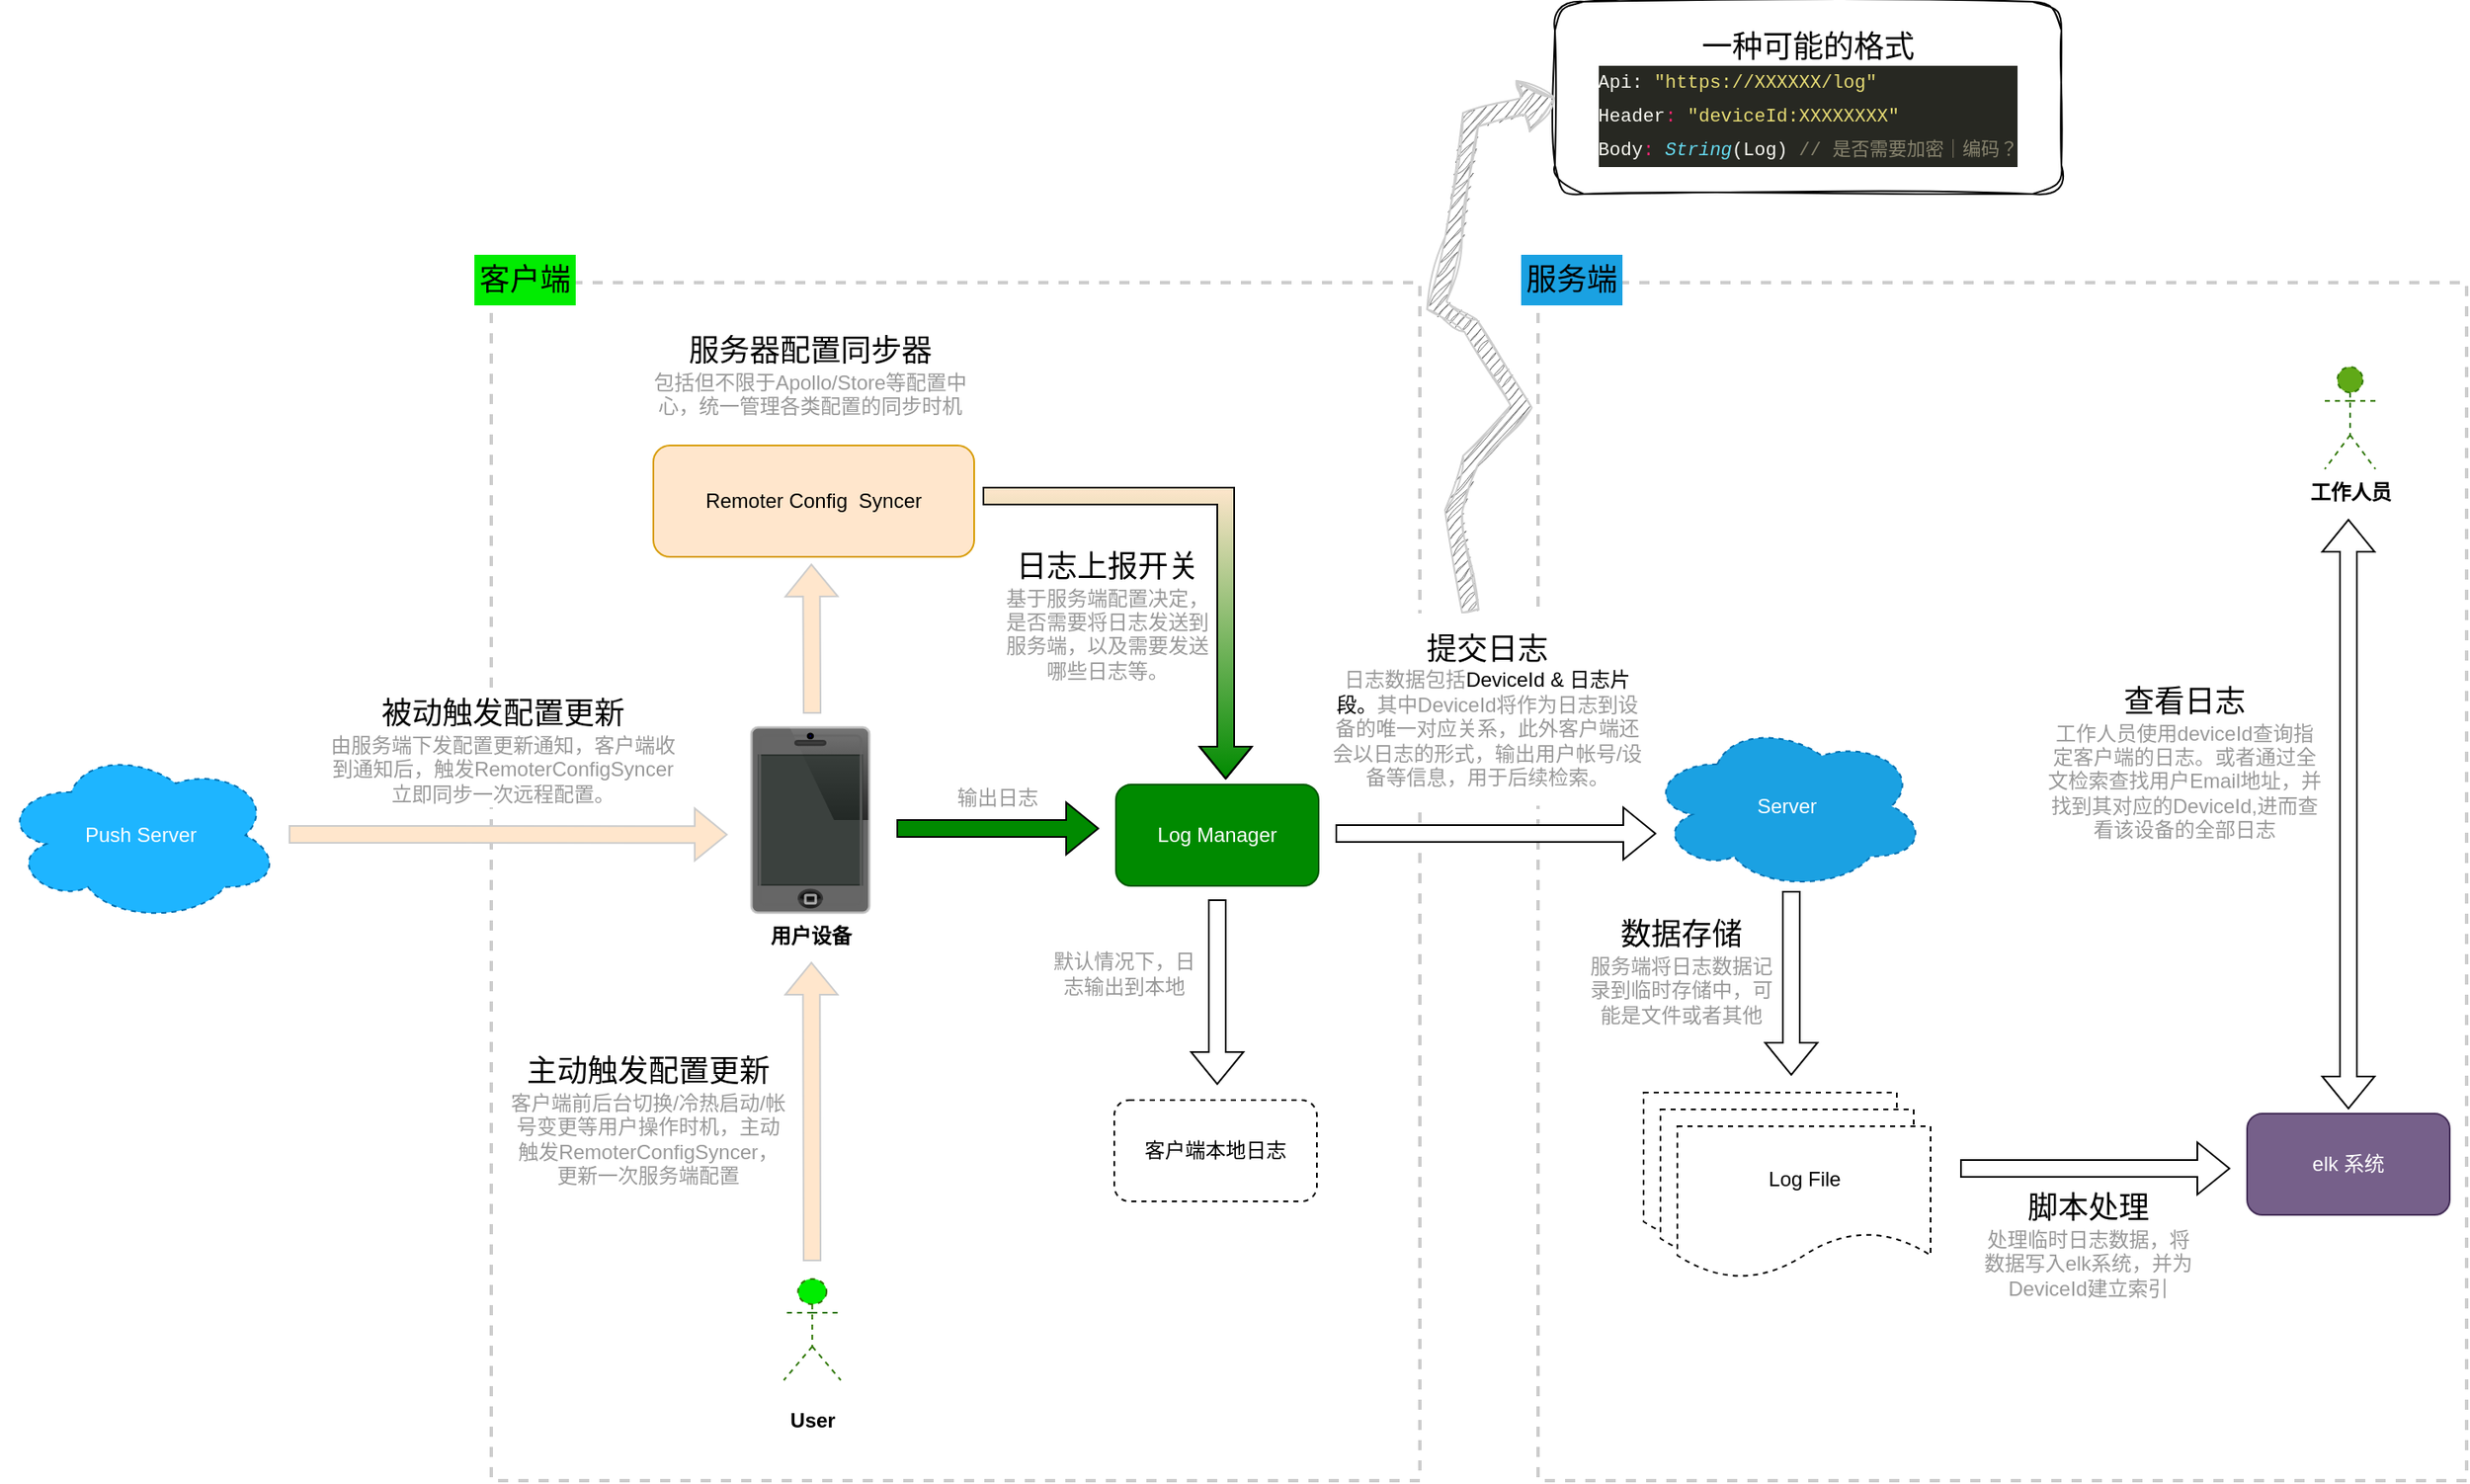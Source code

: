 <mxfile version="20.8.23" type="github">
  <diagram name="第 1 页" id="vMa4NFbPt_UTWD2TFWcF">
    <mxGraphModel dx="1314" dy="793" grid="1" gridSize="10" guides="1" tooltips="1" connect="1" arrows="1" fold="1" page="1" pageScale="1" pageWidth="827" pageHeight="1169" math="0" shadow="0">
      <root>
        <mxCell id="0" />
        <mxCell id="1" parent="0" />
        <mxCell id="hZahq-OuTMDOXiA8Oc48-22" value="" style="rounded=0;whiteSpace=wrap;html=1;fontSize=18;fontColor=#000000;fillColor=none;dashed=1;strokeColor=#808080;opacity=40;strokeWidth=2;" parent="1" vertex="1">
          <mxGeometry x="960" y="196.5" width="550" height="710" as="geometry" />
        </mxCell>
        <mxCell id="hZahq-OuTMDOXiA8Oc48-21" value="" style="rounded=0;whiteSpace=wrap;html=1;fontSize=18;fontColor=#000000;fillColor=none;dashed=1;strokeColor=#808080;opacity=40;strokeWidth=2;" parent="1" vertex="1">
          <mxGeometry x="340" y="196.5" width="550" height="710" as="geometry" />
        </mxCell>
        <mxCell id="3TFgaIHxnkiX9_0JiwJC-1" value="Log Manager" style="rounded=1;whiteSpace=wrap;html=1;fillColor=#008a00;strokeColor=#005700;fontColor=#ffffff;" parent="1" vertex="1">
          <mxGeometry x="710" y="494" width="120" height="60" as="geometry" />
        </mxCell>
        <mxCell id="3TFgaIHxnkiX9_0JiwJC-2" value="&lt;font style=&quot;font-size: 12px;&quot;&gt;Remoter Config&amp;nbsp; Syncer&lt;/font&gt;" style="rounded=1;whiteSpace=wrap;html=1;fillColor=#ffe6cc;strokeColor=#d79b00;" parent="1" vertex="1">
          <mxGeometry x="436" y="293" width="190" height="66" as="geometry" />
        </mxCell>
        <mxCell id="3TFgaIHxnkiX9_0JiwJC-3" value="" style="html=1;verticalAlign=bottom;endArrow=block;rounded=0;fontFamily=Tahoma;fontSize=18;shape=flexArrow;strokeColor=#CCCCCC;fillColor=#ffe6cc;" parent="1" edge="1">
          <mxGeometry x="-0.007" y="10" width="80" relative="1" as="geometry">
            <mxPoint x="220" y="523.5" as="sourcePoint" />
            <mxPoint x="480" y="523.6" as="targetPoint" />
            <mxPoint as="offset" />
          </mxGeometry>
        </mxCell>
        <mxCell id="3TFgaIHxnkiX9_0JiwJC-5" value="" style="html=1;verticalAlign=bottom;endArrow=block;rounded=0;fontFamily=Tahoma;fontSize=18;shape=flexArrow;startArrow=none;strokeColor=#CCCCCC;fillColor=#ffe6cc;" parent="1" edge="1">
          <mxGeometry x="-0.571" width="80" relative="1" as="geometry">
            <mxPoint x="530" y="776.5" as="sourcePoint" />
            <mxPoint x="529.6" y="599" as="targetPoint" />
            <mxPoint as="offset" />
          </mxGeometry>
        </mxCell>
        <mxCell id="3TFgaIHxnkiX9_0JiwJC-8" value="客户端本地日志" style="rounded=1;whiteSpace=wrap;html=1;dashed=1;" parent="1" vertex="1">
          <mxGeometry x="709" y="681" width="120" height="60" as="geometry" />
        </mxCell>
        <mxCell id="3TFgaIHxnkiX9_0JiwJC-9" value="" style="endArrow=classic;html=1;rounded=0;shape=flexArrow;" parent="1" edge="1">
          <mxGeometry width="50" height="50" relative="1" as="geometry">
            <mxPoint x="770" y="562" as="sourcePoint" />
            <mxPoint x="770" y="672" as="targetPoint" />
          </mxGeometry>
        </mxCell>
        <mxCell id="3TFgaIHxnkiX9_0JiwJC-12" value="" style="endArrow=classic;html=1;rounded=0;shape=flexArrow;fillColor=default;" parent="1" edge="1">
          <mxGeometry width="50" height="50" relative="1" as="geometry">
            <mxPoint x="840" y="523" as="sourcePoint" />
            <mxPoint x="1030" y="523" as="targetPoint" />
          </mxGeometry>
        </mxCell>
        <mxCell id="3TFgaIHxnkiX9_0JiwJC-17" value="" style="group" parent="1" vertex="1" connectable="0">
          <mxGeometry x="1022.5" y="676.5" width="170" height="110" as="geometry" />
        </mxCell>
        <mxCell id="3TFgaIHxnkiX9_0JiwJC-14" value="Log File" style="shape=document;whiteSpace=wrap;html=1;boundedLbl=1;rounded=1;dashed=1;" parent="3TFgaIHxnkiX9_0JiwJC-17" vertex="1">
          <mxGeometry width="150" height="90" as="geometry" />
        </mxCell>
        <mxCell id="3TFgaIHxnkiX9_0JiwJC-15" value="Log File" style="shape=document;whiteSpace=wrap;html=1;boundedLbl=1;rounded=1;dashed=1;" parent="3TFgaIHxnkiX9_0JiwJC-17" vertex="1">
          <mxGeometry x="10" y="10" width="150" height="90" as="geometry" />
        </mxCell>
        <mxCell id="3TFgaIHxnkiX9_0JiwJC-16" value="Log File" style="shape=document;whiteSpace=wrap;html=1;boundedLbl=1;rounded=1;dashed=1;" parent="3TFgaIHxnkiX9_0JiwJC-17" vertex="1">
          <mxGeometry x="20" y="20" width="150" height="90" as="geometry" />
        </mxCell>
        <mxCell id="3TFgaIHxnkiX9_0JiwJC-18" value="" style="endArrow=classic;html=1;rounded=0;shape=flexArrow;" parent="1" edge="1">
          <mxGeometry width="50" height="50" relative="1" as="geometry">
            <mxPoint x="1110" y="557" as="sourcePoint" />
            <mxPoint x="1110" y="666.5" as="targetPoint" />
          </mxGeometry>
        </mxCell>
        <mxCell id="3TFgaIHxnkiX9_0JiwJC-19" value="elk 系统" style="rounded=1;whiteSpace=wrap;html=1;fillColor=#76608a;strokeColor=#432D57;fontColor=#ffffff;" parent="1" vertex="1">
          <mxGeometry x="1380" y="689" width="120" height="60" as="geometry" />
        </mxCell>
        <mxCell id="3TFgaIHxnkiX9_0JiwJC-21" value="工作人员" style="shape=umlActor;verticalLabelPosition=bottom;verticalAlign=top;html=1;outlineConnect=0;rounded=1;dashed=1;fillColor=#60a917;strokeColor=#2D7600;fontColor=#000000;fontSize=12;fontStyle=1" parent="1" vertex="1">
          <mxGeometry x="1426" y="246.5" width="30" height="60.5" as="geometry" />
        </mxCell>
        <mxCell id="3TFgaIHxnkiX9_0JiwJC-22" value="" style="endArrow=classic;html=1;rounded=0;shape=flexArrow;startArrow=block;" parent="1" edge="1">
          <mxGeometry width="50" height="50" relative="1" as="geometry">
            <mxPoint x="1440" y="336.5" as="sourcePoint" />
            <mxPoint x="1440" y="686.5" as="targetPoint" />
          </mxGeometry>
        </mxCell>
        <mxCell id="3TFgaIHxnkiX9_0JiwJC-24" value="Server" style="ellipse;shape=cloud;whiteSpace=wrap;html=1;rounded=1;dashed=1;fillColor=#1ba1e2;strokeColor=#006EAF;fontColor=#ffffff;" parent="1" vertex="1">
          <mxGeometry x="1025" y="457" width="165" height="99.5" as="geometry" />
        </mxCell>
        <mxCell id="3TFgaIHxnkiX9_0JiwJC-29" value="&lt;br&gt;&lt;font style=&quot;font-size: 18px;&quot;&gt;查看日志&lt;/font&gt;&lt;br&gt;&lt;font color=&quot;#999999&quot;&gt;工作人员使用deviceId查询指定客户端的日志。或者通过全文检索查找用户Email地址，并找到其对应的DeviceId,进而查看该设备的全部日志&lt;/font&gt;" style="text;html=1;strokeColor=none;fillColor=none;align=center;verticalAlign=middle;whiteSpace=wrap;rounded=0;" parent="1" vertex="1">
          <mxGeometry x="1260" y="410.75" width="166" height="126" as="geometry" />
        </mxCell>
        <mxCell id="hZahq-OuTMDOXiA8Oc48-1" value="用户设备" style="verticalLabelPosition=bottom;verticalAlign=top;html=1;shadow=0;dashed=0;strokeWidth=1;shape=mxgraph.ios.iPhone;bgStyle=bgGreen;fillColor=#FFFFFF;sketch=0;opacity=60;fontStyle=1" parent="1" vertex="1">
          <mxGeometry x="494" y="460" width="70" height="110" as="geometry" />
        </mxCell>
        <mxCell id="hZahq-OuTMDOXiA8Oc48-2" value="" style="endArrow=classic;html=1;rounded=0;shape=flexArrow;fillColor=#ffe6cc;strokeColor=#CCCCCC;" parent="1" edge="1">
          <mxGeometry width="50" height="50" relative="1" as="geometry">
            <mxPoint x="530" y="452" as="sourcePoint" />
            <mxPoint x="529.6" y="363" as="targetPoint" />
          </mxGeometry>
        </mxCell>
        <mxCell id="hZahq-OuTMDOXiA8Oc48-3" value="Push Server" style="ellipse;shape=cloud;whiteSpace=wrap;html=1;rounded=1;dashed=1;fillColor=#1EB5FF;strokeColor=#006EAF;fontColor=#ffffff;" parent="1" vertex="1">
          <mxGeometry x="50" y="472.75" width="165" height="102.5" as="geometry" />
        </mxCell>
        <mxCell id="hZahq-OuTMDOXiA8Oc48-4" value="&lt;h2 style=&quot;font-size: 12px;&quot;&gt;User&lt;/h2&gt;" style="shape=umlActor;verticalLabelPosition=bottom;verticalAlign=top;html=1;outlineConnect=0;rounded=1;dashed=1;fillColor=#00ED00;strokeColor=#2D7600;fontColor=#000000;fontSize=12;" parent="1" vertex="1">
          <mxGeometry x="513.25" y="787" width="33.75" height="60" as="geometry" />
        </mxCell>
        <mxCell id="hZahq-OuTMDOXiA8Oc48-5" value="&lt;font style=&quot;font-size: 18px;&quot;&gt;被动触发配置更新&lt;/font&gt;&lt;font color=&quot;#999999&quot;&gt;&lt;br&gt;由服务端下发配置更新通知，客户端收到通知后，触发RemoterConfigSyncer立即同步一次远程配置。&lt;/font&gt;" style="text;html=1;strokeColor=none;fillColor=default;align=center;verticalAlign=middle;whiteSpace=wrap;rounded=0;fontColor=#000000;" parent="1" vertex="1">
          <mxGeometry x="240" y="440" width="214" height="67.5" as="geometry" />
        </mxCell>
        <mxCell id="hZahq-OuTMDOXiA8Oc48-6" value="&lt;font style=&quot;font-size: 18px;&quot;&gt;服务器配置同步器&lt;/font&gt;&lt;br&gt;&lt;font color=&quot;#999999&quot;&gt;包括但不限于Apollo/Store等配置中心，统一管理各类配置的同步时机&lt;/font&gt;" style="text;html=1;strokeColor=none;fillColor=none;align=center;verticalAlign=middle;whiteSpace=wrap;rounded=0;fontColor=#000000;" parent="1" vertex="1">
          <mxGeometry x="432" y="210" width="194" height="83" as="geometry" />
        </mxCell>
        <mxCell id="hZahq-OuTMDOXiA8Oc48-7" value="" style="endArrow=classic;html=1;rounded=0;shape=flexArrow;fillColor=#008a00;" parent="1" edge="1">
          <mxGeometry width="50" height="50" relative="1" as="geometry">
            <mxPoint x="580" y="520" as="sourcePoint" />
            <mxPoint x="700" y="520" as="targetPoint" />
          </mxGeometry>
        </mxCell>
        <mxCell id="hZahq-OuTMDOXiA8Oc48-11" value="" style="endArrow=classic;startArrow=none;html=1;rounded=0;labelBackgroundColor=none;fontSize=12;fontColor=#999999;exitX=1;exitY=0.5;exitDx=0;exitDy=0;entryX=0.5;entryY=0;entryDx=0;entryDy=0;shape=flexArrow;fillColor=#008a00;gradientColor=#ffe6cc;gradientDirection=north;startFill=0;" parent="1" edge="1">
          <mxGeometry width="50" height="50" relative="1" as="geometry">
            <mxPoint x="631" y="323" as="sourcePoint" />
            <mxPoint x="775" y="491" as="targetPoint" />
            <Array as="points">
              <mxPoint x="775" y="323" />
            </Array>
          </mxGeometry>
        </mxCell>
        <mxCell id="hZahq-OuTMDOXiA8Oc48-12" value="&lt;font color=&quot;#999999&quot;&gt;输出日志&lt;/font&gt;" style="text;html=1;strokeColor=none;fillColor=none;align=center;verticalAlign=middle;whiteSpace=wrap;rounded=0;fontColor=#000000;" parent="1" vertex="1">
          <mxGeometry x="600" y="494" width="80" height="16.5" as="geometry" />
        </mxCell>
        <mxCell id="hZahq-OuTMDOXiA8Oc48-13" value="&lt;font style=&quot;font-size: 18px;&quot;&gt;日志上报开关&lt;/font&gt;&lt;br&gt;&lt;font color=&quot;#999999&quot;&gt;基于服务端配置决定，是否需要将日志发送到服务端，以及需要发送哪些日志等。&lt;/font&gt;" style="text;html=1;strokeColor=none;fillColor=none;align=center;verticalAlign=middle;whiteSpace=wrap;rounded=0;fontColor=#000000;" parent="1" vertex="1">
          <mxGeometry x="640" y="346.5" width="130" height="95" as="geometry" />
        </mxCell>
        <mxCell id="hZahq-OuTMDOXiA8Oc48-14" value="&lt;font style=&quot;font-size: 18px;&quot;&gt;数据存储&lt;/font&gt;&lt;br&gt;&lt;font color=&quot;#999999&quot;&gt;服务端将日志数据记录到临时存储中，可能是文件或者其他&lt;/font&gt;" style="text;html=1;strokeColor=none;fillColor=none;align=center;verticalAlign=middle;whiteSpace=wrap;rounded=0;" parent="1" vertex="1">
          <mxGeometry x="990" y="569.5" width="110" height="70" as="geometry" />
        </mxCell>
        <mxCell id="hZahq-OuTMDOXiA8Oc48-17" value="" style="group" parent="1" vertex="1" connectable="0">
          <mxGeometry x="1210" y="721.5" width="160" height="85" as="geometry" />
        </mxCell>
        <mxCell id="3TFgaIHxnkiX9_0JiwJC-20" value="" style="shape=flexArrow;endArrow=classic;html=1;rounded=0;" parent="hZahq-OuTMDOXiA8Oc48-17" edge="1">
          <mxGeometry width="50" height="50" relative="1" as="geometry">
            <mxPoint as="sourcePoint" />
            <mxPoint x="160" as="targetPoint" />
          </mxGeometry>
        </mxCell>
        <mxCell id="hZahq-OuTMDOXiA8Oc48-15" value="&lt;font style=&quot;font-size: 18px;&quot;&gt;脚本处理&lt;/font&gt;&lt;br&gt;&lt;font color=&quot;#999999&quot;&gt;处理临时日志数据，将数据写入elk系统，并为DeviceId建立索引&lt;/font&gt;" style="text;html=1;strokeColor=none;fillColor=none;align=center;verticalAlign=middle;whiteSpace=wrap;rounded=0;" parent="hZahq-OuTMDOXiA8Oc48-17" vertex="1">
          <mxGeometry x="11" y="5" width="130" height="80" as="geometry" />
        </mxCell>
        <mxCell id="hZahq-OuTMDOXiA8Oc48-23" value="客户端" style="text;html=1;strokeColor=none;fillColor=#01ec01;align=center;verticalAlign=middle;whiteSpace=wrap;rounded=0;fontSize=18;fontColor=#000000;" parent="1" vertex="1">
          <mxGeometry x="330" y="180" width="60" height="30" as="geometry" />
        </mxCell>
        <mxCell id="hZahq-OuTMDOXiA8Oc48-24" value="服务端" style="text;html=1;strokeColor=none;fillColor=#1aa1e2;align=center;verticalAlign=middle;whiteSpace=wrap;rounded=0;fontSize=18;fontColor=#000000;" parent="1" vertex="1">
          <mxGeometry x="950" y="180" width="60" height="30" as="geometry" />
        </mxCell>
        <mxCell id="hZahq-OuTMDOXiA8Oc48-27" value="&lt;br&gt;&lt;span style=&quot;font-size: 18px;&quot;&gt;主动触发配置更新&lt;/span&gt;&lt;br&gt;&lt;font color=&quot;#999999&quot;&gt;客户端前后台切换/冷热启动/帐号变更等用户操作时机，主动触发RemoterConfigSyncer，&lt;br&gt;更新一次服务端配置&lt;/font&gt;" style="text;html=1;strokeColor=none;fillColor=none;align=center;verticalAlign=middle;whiteSpace=wrap;rounded=0;" parent="1" vertex="1">
          <mxGeometry x="350" y="623" width="166" height="126" as="geometry" />
        </mxCell>
        <mxCell id="hZahq-OuTMDOXiA8Oc48-28" value="&lt;span style=&quot;font-size: 18px;&quot;&gt;一种可能的格式&lt;br&gt;&lt;/span&gt;&lt;div style=&quot;color: rgb(248, 248, 242); font-family: Menlo, Monaco, &amp;quot;Courier New&amp;quot;, monospace; line-height: 20px; font-size: 11px; background-color: rgb(39, 40, 34);&quot;&gt;&lt;div style=&quot;text-align: left; font-size: 11px;&quot;&gt;Api: &lt;span style=&quot;color: rgb(230, 219, 116); font-size: 11px;&quot;&gt;&quot;https://XXXXXX/log&quot;&lt;/span&gt;&lt;/div&gt;&lt;div style=&quot;text-align: left; font-size: 11px;&quot;&gt;Header&lt;span style=&quot;color: rgb(249, 38, 114); font-size: 11px;&quot;&gt;:&lt;/span&gt; &lt;span style=&quot;color: rgb(230, 219, 116); font-size: 11px;&quot;&gt;&quot;deviceId:XXXXXXXX&quot;&lt;/span&gt;&lt;/div&gt;&lt;div style=&quot;text-align: left; font-size: 11px;&quot;&gt;Body&lt;span style=&quot;color: rgb(249, 38, 114); font-size: 11px;&quot;&gt;:&lt;/span&gt; &lt;span style=&quot;color: rgb(102, 217, 239); font-style: italic; font-size: 11px;&quot;&gt;String&lt;/span&gt;(Log)  &lt;span style=&quot;color: rgb(136, 132, 111); font-size: 11px;&quot;&gt;// 是否需要加密｜编码？&lt;/span&gt;&lt;/div&gt;&lt;/div&gt;" style="text;html=1;strokeColor=default;fillColor=none;align=center;verticalAlign=middle;whiteSpace=wrap;rounded=1;glass=0;shadow=0;sketch=1;curveFitting=1;jiggle=2;" parent="1" vertex="1">
          <mxGeometry x="970" y="30" width="300" height="114" as="geometry" />
        </mxCell>
        <mxCell id="hZahq-OuTMDOXiA8Oc48-30" value="" style="endArrow=classic;html=1;rounded=0;labelBackgroundColor=none;strokeColor=#CCCCCC;fontSize=11;fontColor=#000000;fillColor=#666666;gradientColor=none;gradientDirection=north;shape=flexArrow;sketch=1;curveFitting=1;jiggle=2;entryX=0;entryY=0.5;entryDx=0;entryDy=0;" parent="1" target="hZahq-OuTMDOXiA8Oc48-28" edge="1">
          <mxGeometry width="50" height="50" relative="1" as="geometry">
            <mxPoint x="920" y="391.75" as="sourcePoint" />
            <mxPoint x="930" y="161.75" as="targetPoint" />
            <Array as="points">
              <mxPoint x="910" y="331.75" />
              <mxPoint x="920" y="301.75" />
              <mxPoint x="950" y="270" />
              <mxPoint x="920" y="222" />
              <mxPoint x="900" y="210" />
              <mxPoint x="910" y="170" />
              <mxPoint x="920" y="100" />
            </Array>
          </mxGeometry>
        </mxCell>
        <mxCell id="krg4yrEyAP5HVuL33HTw-1" value="&lt;font color=&quot;#999999&quot;&gt;默认情况下，日志输出到本地&lt;/font&gt;" style="text;html=1;strokeColor=none;fillColor=none;align=center;verticalAlign=middle;whiteSpace=wrap;rounded=0;fontColor=#000000;" vertex="1" parent="1">
          <mxGeometry x="670" y="585" width="90" height="42.75" as="geometry" />
        </mxCell>
        <mxCell id="3TFgaIHxnkiX9_0JiwJC-28" value="&lt;font style=&quot;font-size: 18px;&quot;&gt;提交日志&lt;/font&gt;&lt;br&gt;&lt;font color=&quot;#999999&quot;&gt;日志数据包括&lt;/font&gt;DeviceId &amp;amp; 日志片段。&lt;font color=&quot;#999999&quot;&gt;其中DeviceId将作为日志到设备的唯一对应关系，此外客户端还会以日志的形式，输出用户帐号/设备等信息，用于后续检索。&lt;/font&gt;" style="text;html=1;strokeColor=none;fillColor=default;align=center;verticalAlign=middle;whiteSpace=wrap;rounded=0;" parent="1" vertex="1">
          <mxGeometry x="835" y="392.5" width="190" height="114" as="geometry" />
        </mxCell>
      </root>
    </mxGraphModel>
  </diagram>
</mxfile>
